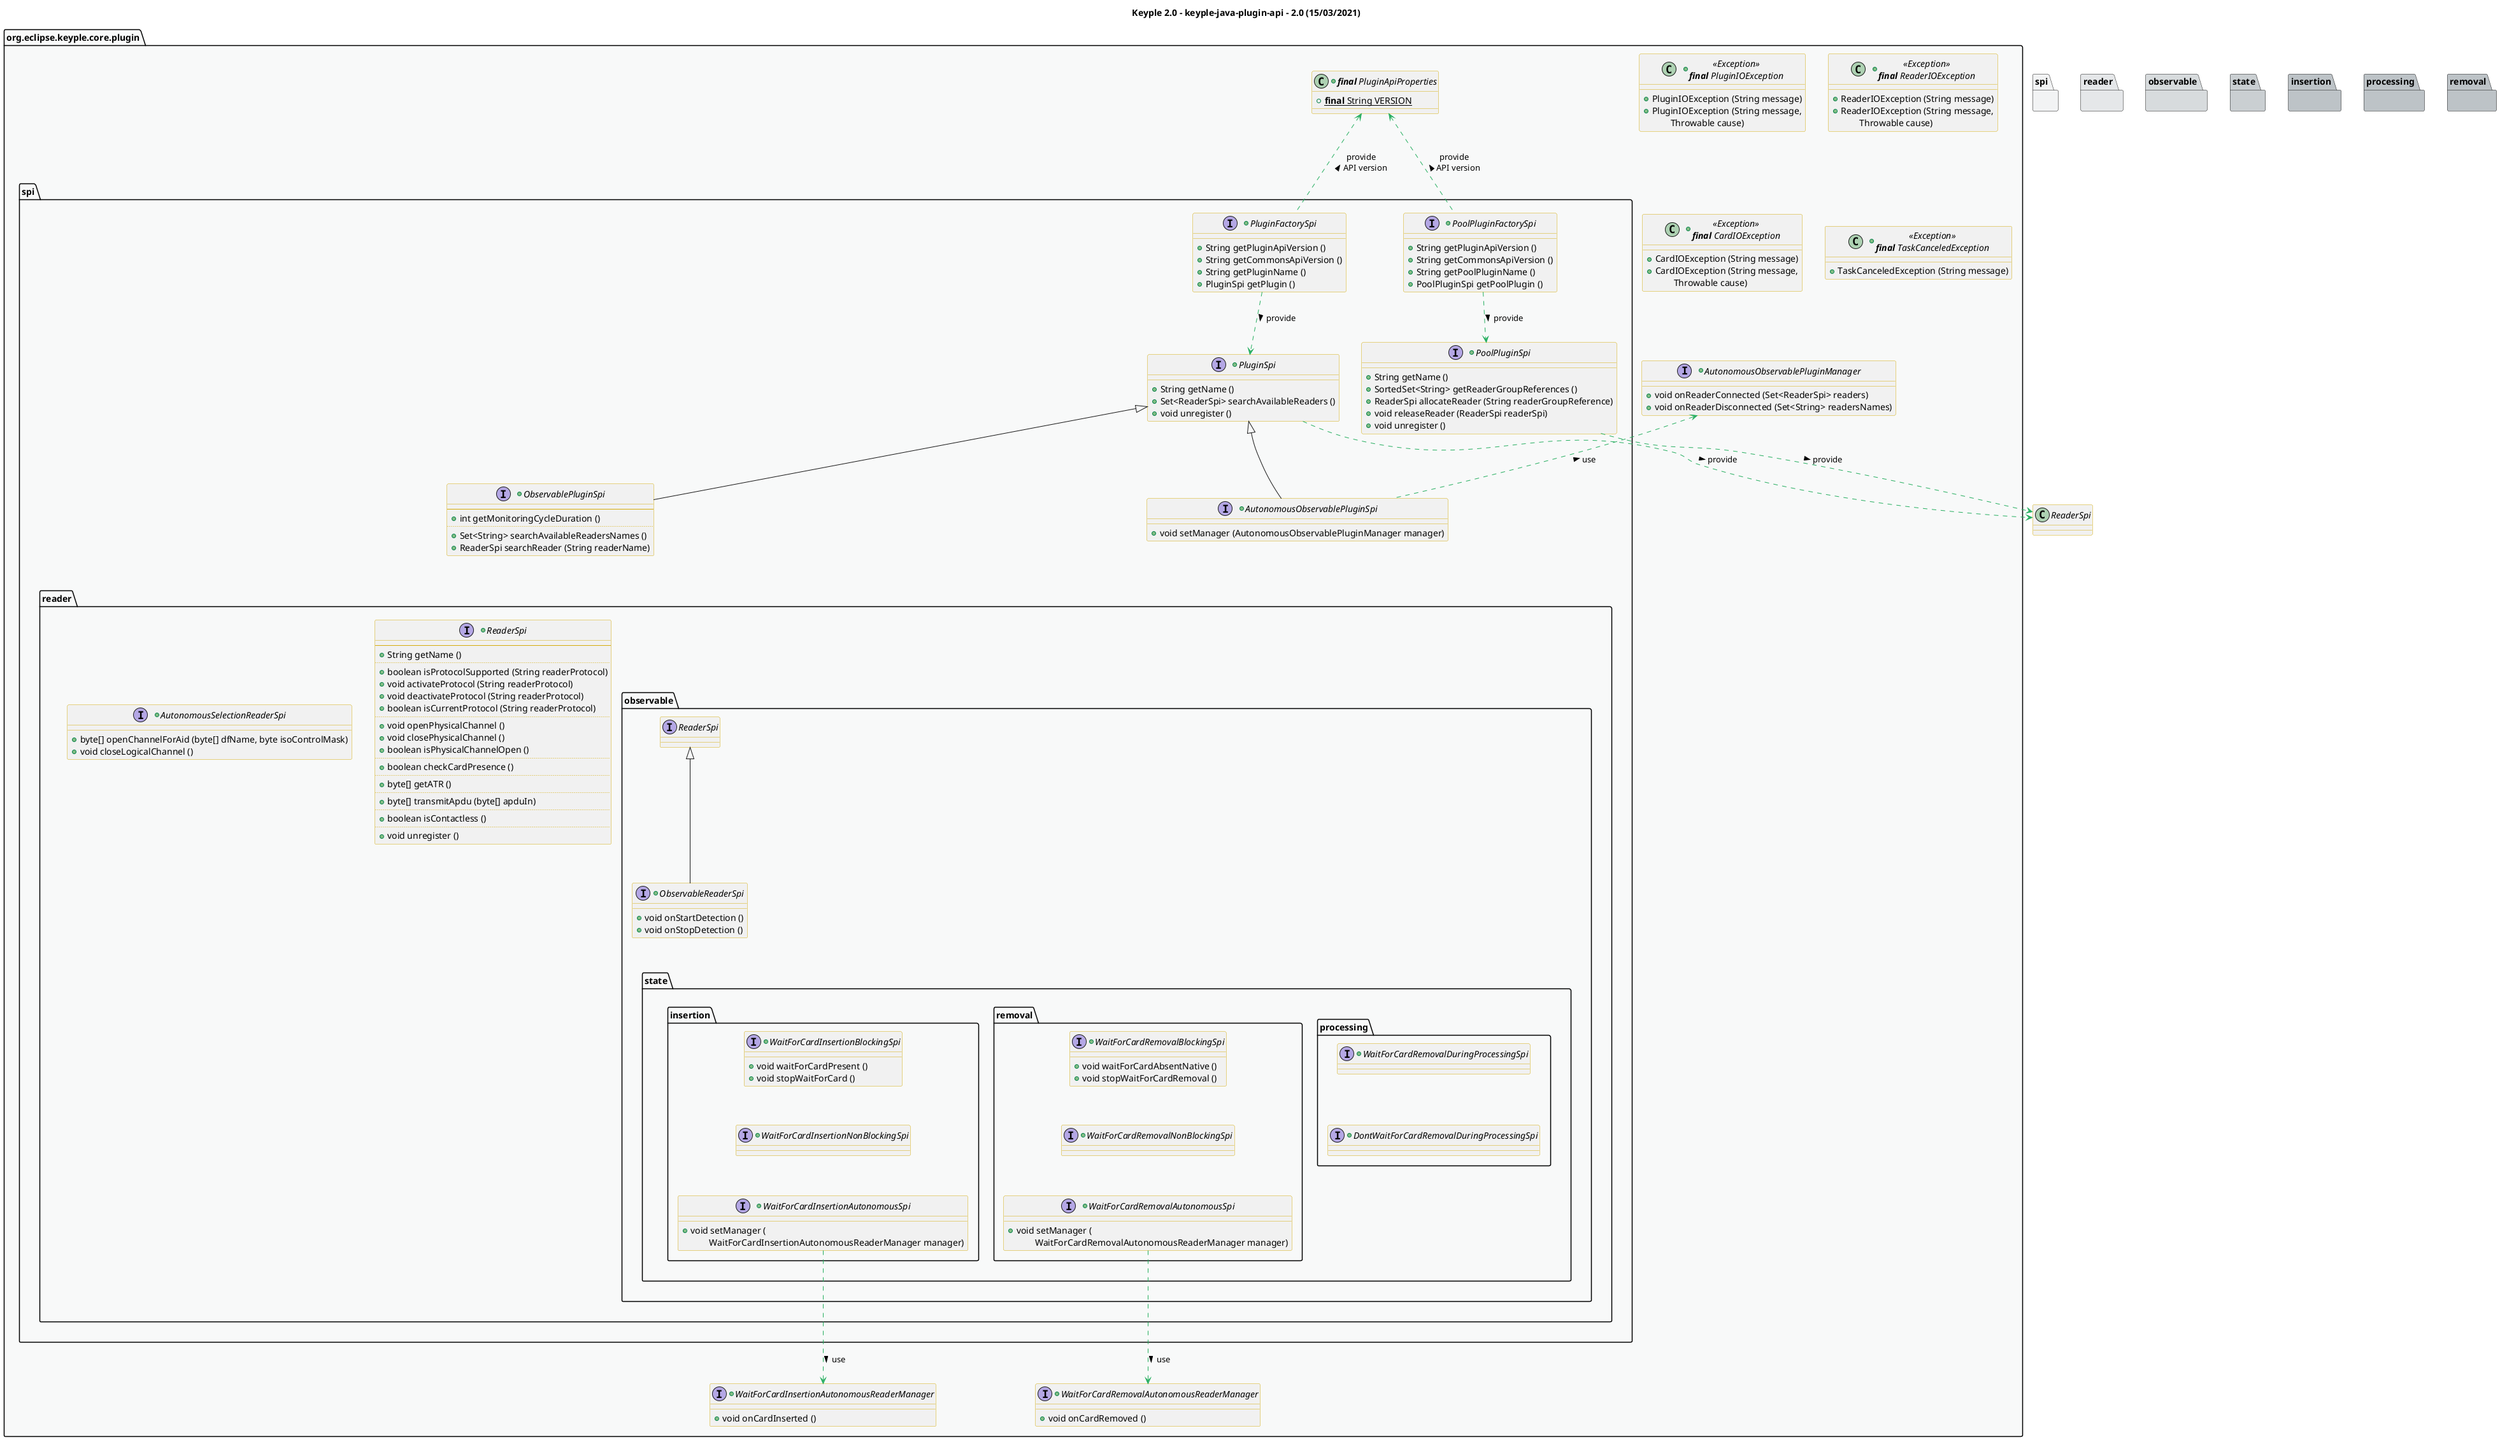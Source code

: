 @startuml
title
    Keyple 2.0 - keyple-java-plugin-api - 2.0 (15/03/2021)
end title

' == THEME ==

'Couleurs issues de : https://htmlcolorcodes.com/fr/tableau-de-couleur/tableau-de-couleur-design-plat/
!define C_GREY1 F8F9F9
!define C_GREY2 F2F3F4
!define C_GREY3 E5E7E9
!define C_GREY4 D7DBDD
!define C_GREY5 CACFD2
!define C_GREY6 BDC3C7
!define C_LINK 3498DB
!define C_USE 27AE60

skinparam Shadowing false
skinparam ClassFontStyle italic
skinparam ClassBorderColor #D4AC0D
skinparam stereotypeABorderColor #A9DCDF
skinparam stereotypeIBorderColor #B4A7E5
skinparam stereotypeCBorderColor #ADD1B2
skinparam stereotypeEBorderColor #EB93DF
' Red
skinparam ClassBackgroundColor<<red>> #FDEDEC
skinparam ClassBorderColor<<red>> #E74C3C
hide <<red>> stereotype
' Purple
skinparam ClassBackgroundColor<<purple>> #F4ECF7
skinparam ClassBorderColor<<purple>> #8E44AD
hide <<purple>> stereotype
' blue
skinparam ClassBackgroundColor<<blue>> #EBF5FB
skinparam ClassBorderColor<<blue>> #3498DB
hide <<blue>> stereotype
' Green
skinparam ClassBackgroundColor<<green>> #E9F7EF
skinparam ClassBorderColor<<green>> #27AE60
hide <<green>> stereotype
' Grey
skinparam ClassBackgroundColor<<grey>> #EAECEE
skinparam ClassBorderColor<<grey>> #2C3E50
hide <<grey>> stereotype

' == CONTENT ==

package "org.eclipse.keyple.core.plugin" as api {
    +class "**final** PluginApiProperties" as ApiProperties {
        +{static} **final** String VERSION
    }
    +interface AutonomousObservablePluginManager {
        +void onReaderConnected (Set<ReaderSpi> readers)
        +void onReaderDisconnected (Set<String> readersNames)
    }
    +interface WaitForCardInsertionAutonomousReaderManager {
        +void onCardInserted ()
    }
    +interface WaitForCardRemovalAutonomousReaderManager {
        +void onCardRemoved ()
    }
    +class "<<Exception>>\n**final** PluginIOException" as PluginIOException {
        +PluginIOException (String message)
        +PluginIOException (String message,
            \tThrowable cause)
    }
    +class "<<Exception>>\n**final** ReaderIOException" as ReaderIOException {
        +ReaderIOException (String message)
        +ReaderIOException (String message,
            \tThrowable cause)
    }
    +class "<<Exception>>\n**final** CardIOException" as CardIOException {
        +CardIOException (String message)
        +CardIOException (String message,
            \tThrowable cause)
    }
    +class "<<Exception>>\n**final** TaskCanceledException" as TaskCanceledException {
        +TaskCanceledException (String message)
    }
    package spi {
        together {
            +interface PoolPluginFactorySpi {
                +String getPluginApiVersion ()
                +String getCommonsApiVersion ()
                +String getPoolPluginName ()
                +PoolPluginSpi getPoolPlugin ()
            }
            +interface PluginFactorySpi {
                +String getPluginApiVersion ()
                +String getCommonsApiVersion ()
                +String getPluginName ()
                +PluginSpi getPlugin ()
            }
            +interface PoolPluginSpi {
                +String getName ()
                +SortedSet<String> getReaderGroupReferences ()
                +ReaderSpi allocateReader (String readerGroupReference)
                +void releaseReader (ReaderSpi readerSpi)
                +void unregister ()
            }
            +interface PluginSpi {
                +String getName ()
                +Set<ReaderSpi> searchAvailableReaders ()
                +void unregister ()
            }
        }
        +interface ObservablePluginSpi extends PluginSpi {
            --
            +int getMonitoringCycleDuration ()
            ..
            +Set<String> searchAvailableReadersNames ()
            +ReaderSpi searchReader (String readerName)
        }
        +interface AutonomousObservablePluginSpi extends PluginSpi {
            +void setManager (AutonomousObservablePluginManager manager)
        }
        package reader {
            +interface ReaderSpi {
                --
                +String getName ()
                ..
                +boolean isProtocolSupported (String readerProtocol)
                +void activateProtocol (String readerProtocol)
                +void deactivateProtocol (String readerProtocol)
                +boolean isCurrentProtocol (String readerProtocol)
                ..
                +void openPhysicalChannel ()
                +void closePhysicalChannel ()
                +boolean isPhysicalChannelOpen ()
                ..
                +boolean checkCardPresence ()
                ..
                +byte[] getATR ()
                ..
                +byte[] transmitApdu (byte[] apduIn)
                ..
                +boolean isContactless ()
                ..
                +void unregister ()
            }
            +interface AutonomousSelectionReaderSpi {
                +byte[] openChannelForAid (byte[] dfName, byte isoControlMask)
                +void closeLogicalChannel ()
            }
            package observable {
                +interface ObservableReaderSpi extends ReaderSpi {
                    +void onStartDetection ()
                    +void onStopDetection ()
                }
                package state {
                    package processing {
                        +interface WaitForCardRemovalDuringProcessingSpi {
                        }
                        +interface DontWaitForCardRemovalDuringProcessingSpi {
                        }
                    }
                    package insertion {
                        +interface WaitForCardInsertionAutonomousSpi {
                            +void setManager (
                                \tWaitForCardInsertionAutonomousReaderManager manager)
                        }
                        +interface WaitForCardInsertionBlockingSpi {
                            +void waitForCardPresent ()
                            +void stopWaitForCard ()
                        }
                        +interface WaitForCardInsertionNonBlockingSpi {
                        }
                    }
                    package removal {
                        +interface WaitForCardRemovalAutonomousSpi {
                            +void setManager (
                                \tWaitForCardRemovalAutonomousReaderManager manager)
                        }
                        +interface WaitForCardRemovalBlockingSpi {
                            +void waitForCardAbsentNative ()
                            +void stopWaitForCardRemoval ()
                        }
                        +interface WaitForCardRemovalNonBlockingSpi {
                        }
                    }
                }
            }
        }
    }
}

' Associations

PluginFactorySpi .up.> ApiProperties #C_USE : provide\nAPI version <
PluginFactorySpi ..> PluginSpi #C_USE : provide >

PluginSpi ..> ReaderSpi #C_USE : provide >

PoolPluginFactorySpi .up.> ApiProperties #C_USE : provide\nAPI version <
PoolPluginFactorySpi ..> PoolPluginSpi #C_USE : provide >

PoolPluginSpi ..> ReaderSpi #C_USE : provide >

AutonomousObservablePluginSpi .up.> AutonomousObservablePluginManager #C_USE : use >

WaitForCardInsertionAutonomousSpi ..> WaitForCardInsertionAutonomousReaderManager #C_USE : use >

WaitForCardRemovalAutonomousSpi ..> WaitForCardRemovalAutonomousReaderManager #C_USE : use >

' == LAYOUT ==

ObservablePluginSpi -[hidden]- reader

ObservableReaderSpi -[hidden]- state

WaitForCardInsertionBlockingSpi -[hidden]- WaitForCardInsertionNonBlockingSpi
WaitForCardInsertionNonBlockingSpi -[hidden]- WaitForCardInsertionAutonomousSpi

WaitForCardRemovalDuringProcessingSpi -[hidden]- DontWaitForCardRemovalDuringProcessingSpi

WaitForCardRemovalBlockingSpi -[hidden]- WaitForCardRemovalNonBlockingSpi
WaitForCardRemovalNonBlockingSpi -[hidden]- WaitForCardRemovalAutonomousSpi

' == STYLE ==

package api #C_GREY1 {}
package spi #C_GREY2 {}
package reader #C_GREY3 {}
package observable #C_GREY4 {}
package state #C_GREY5 {}
package insertion #C_GREY6 {}
package processing #C_GREY6 {}
package removal #C_GREY6 {}

@enduml
